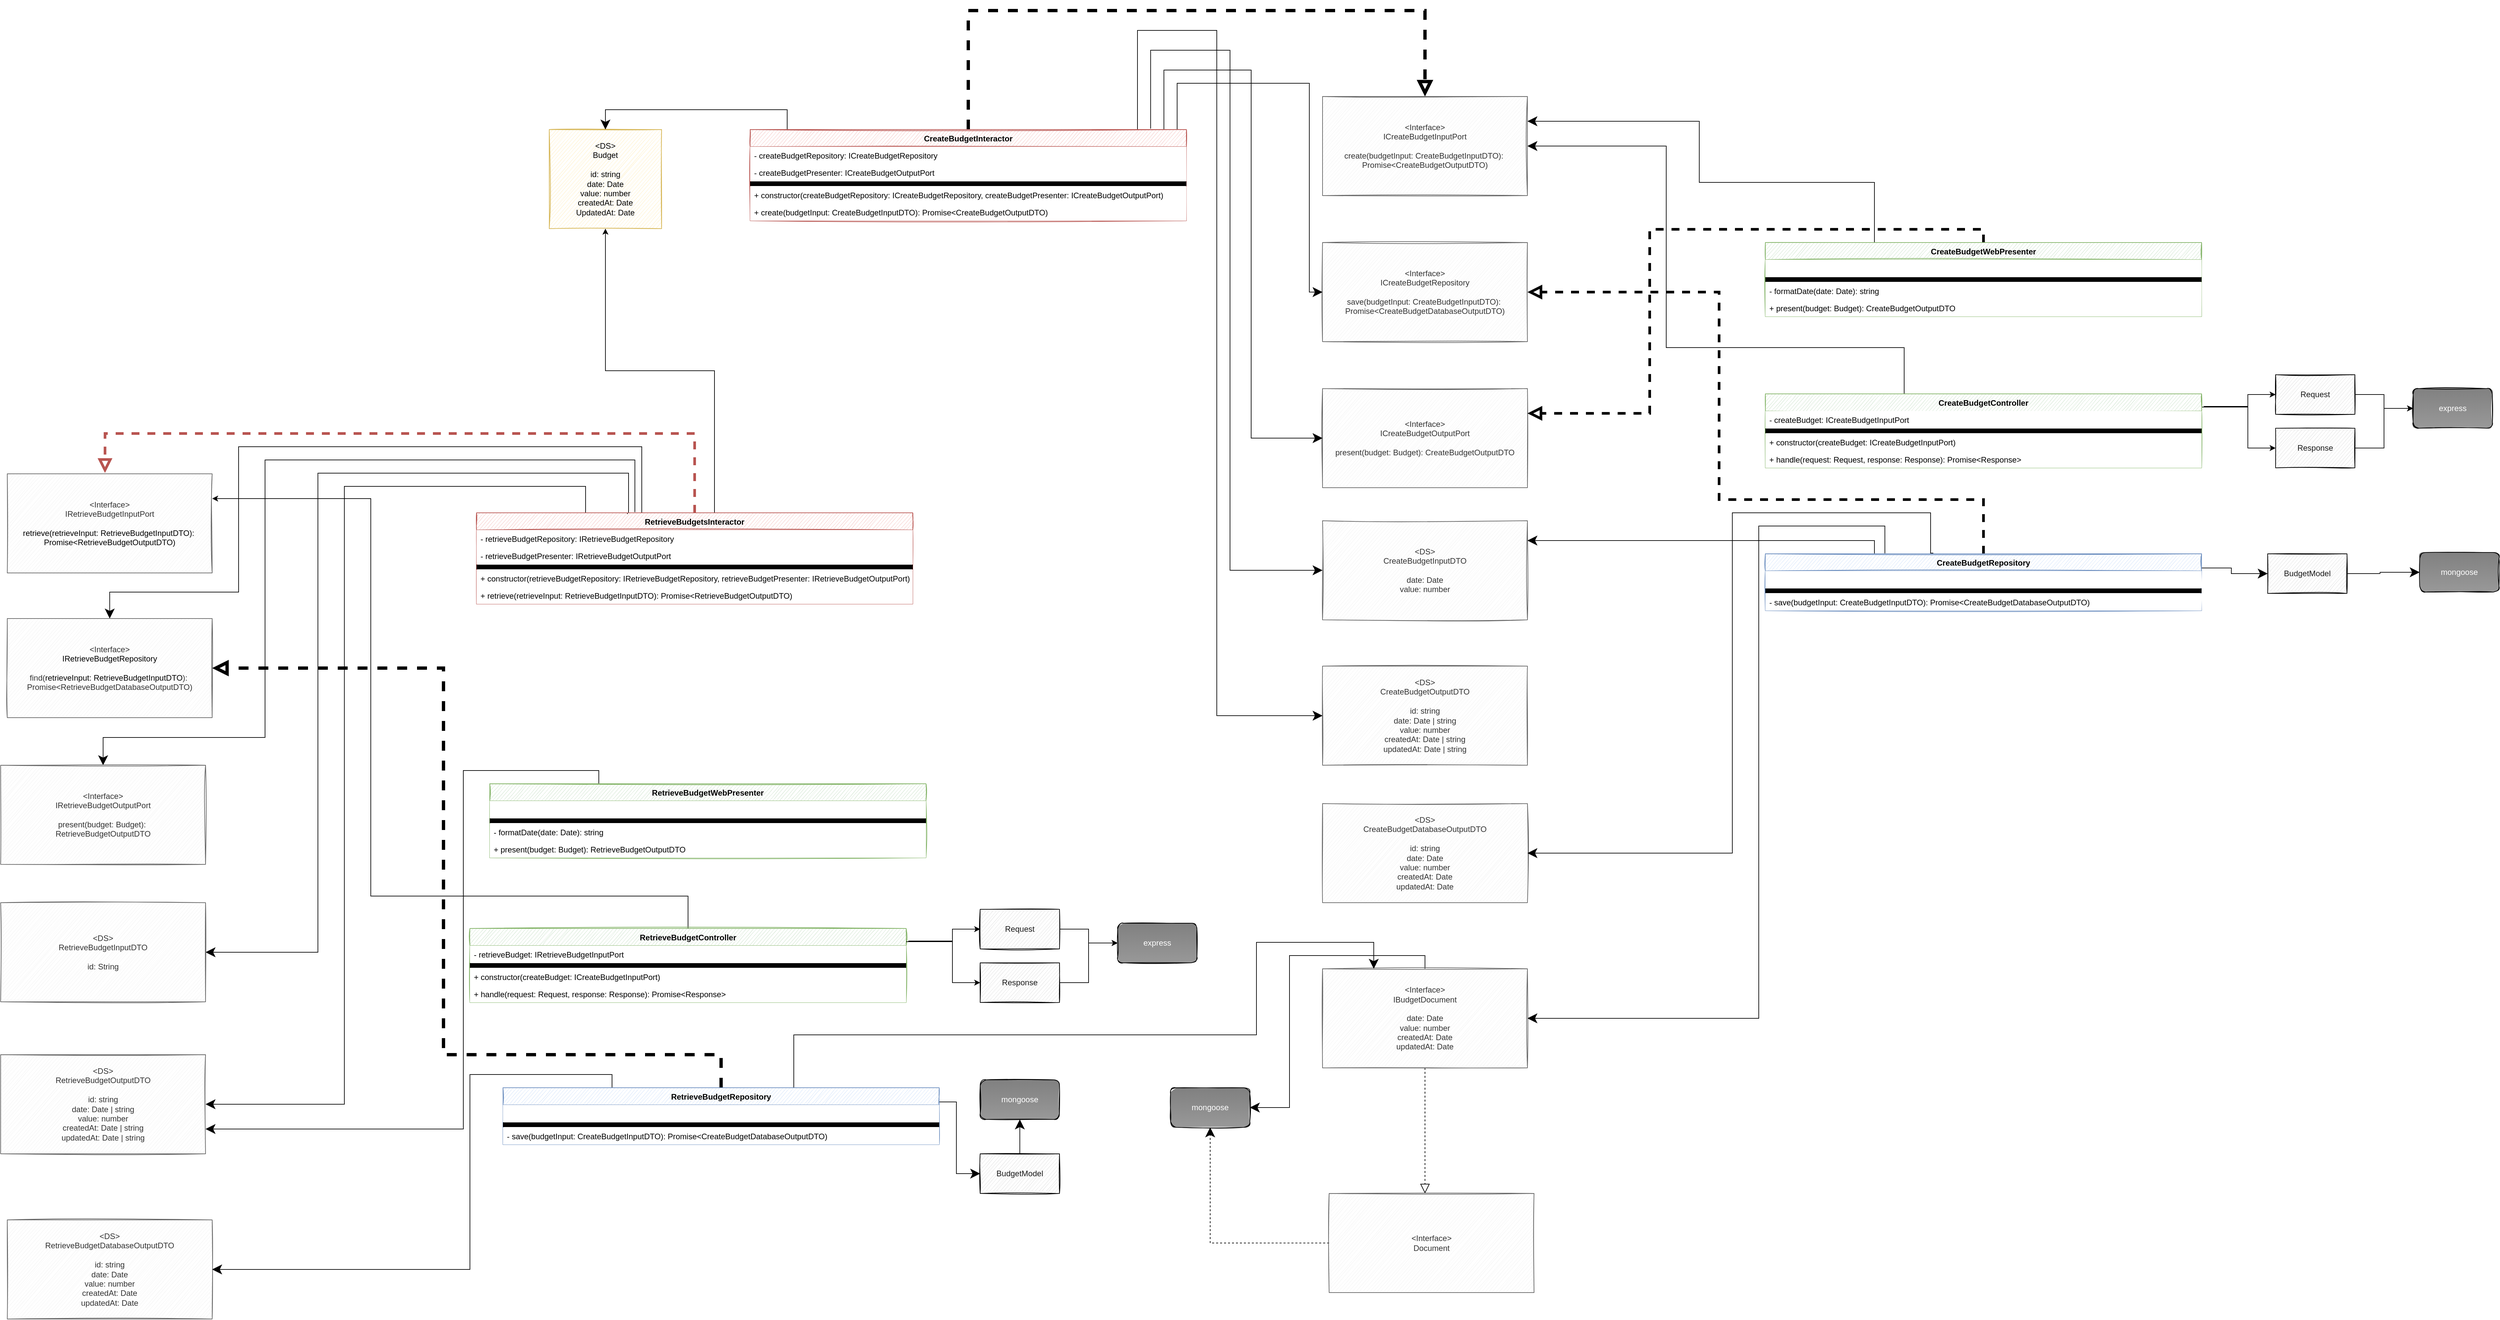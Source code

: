 <mxfile version="13.7.9" type="device"><diagram id="RZ0iWz1Ay4Teo9iGbh_9" name="Página-1"><mxGraphModel dx="1483" dy="-302" grid="1" gridSize="10" guides="1" tooltips="1" connect="1" arrows="1" fold="1" page="1" pageScale="1" pageWidth="827" pageHeight="1169" math="0" shadow="0"><root><mxCell id="0"/><mxCell id="1" parent="0"/><mxCell id="puwvC1wTgh0U-uQitffd-9" value="&amp;lt;DS&amp;gt;&lt;br&gt;Budget&lt;br&gt;&lt;br&gt;id: string&lt;br&gt;date: Date&lt;br&gt;value: number&lt;br&gt;createdAt: Date&lt;br&gt;UpdatedAt: Date" style="rounded=0;whiteSpace=wrap;html=1;fillColor=#fff2cc;strokeColor=#d6b656;shadow=0;sketch=1;" parent="1" vertex="1"><mxGeometry x="1050" y="1460" width="170" height="150" as="geometry"/></mxCell><mxCell id="puwvC1wTgh0U-uQitffd-14" value="&amp;lt;Interface&amp;gt;&lt;br&gt;ICreateBudgetRepository&lt;br&gt;&lt;br&gt;save(budgetInput: CreateBudgetInputDTO):&amp;nbsp;&lt;br&gt;Promise&amp;lt;CreateBudgetDatabaseOutputDTO)" style="rounded=0;whiteSpace=wrap;html=1;fillColor=#f5f5f5;strokeColor=#666666;shadow=0;sketch=1;fontColor=#333333;" parent="1" vertex="1"><mxGeometry x="2220" y="1631" width="310" height="150" as="geometry"/></mxCell><mxCell id="puwvC1wTgh0U-uQitffd-16" value="&amp;lt;Interface&amp;gt;&lt;br&gt;ICreateBudgetInputPort&lt;br&gt;&lt;br&gt;create(budgetInput: CreateBudgetInputDTO):&amp;nbsp;&lt;br&gt;Promise&amp;lt;CreateBudgetOutputDTO)" style="rounded=0;whiteSpace=wrap;html=1;fillColor=#f5f5f5;strokeColor=#666666;shadow=0;sketch=1;fontColor=#333333;" parent="1" vertex="1"><mxGeometry x="2220" y="1410" width="310" height="150" as="geometry"/></mxCell><mxCell id="puwvC1wTgh0U-uQitffd-18" value="&amp;lt;Interface&amp;gt;&lt;br&gt;ICreateBudgetOutputPort&lt;br&gt;&lt;br&gt;present(budget: Budget): CreateBudgetOutputDTO" style="rounded=0;whiteSpace=wrap;html=1;fillColor=#f5f5f5;strokeColor=#666666;shadow=0;sketch=1;fontColor=#333333;" parent="1" vertex="1"><mxGeometry x="2220" y="1852" width="310" height="150" as="geometry"/></mxCell><mxCell id="puwvC1wTgh0U-uQitffd-20" value="&amp;lt;DS&amp;gt;&lt;br&gt;CreateBudgetDatabaseOutputDTO&lt;br&gt;&lt;br&gt;id: string&lt;br&gt;date: Date&lt;br&gt;value: number&lt;br&gt;createdAt: Date&lt;br&gt;updatedAt: Date" style="rounded=0;whiteSpace=wrap;html=1;fillColor=#f5f5f5;strokeColor=#666666;shadow=0;sketch=1;fontColor=#333333;" parent="1" vertex="1"><mxGeometry x="2220" y="2480" width="310" height="150" as="geometry"/></mxCell><mxCell id="puwvC1wTgh0U-uQitffd-23" value="&amp;lt;DS&amp;gt;&lt;br&gt;CreateBudgetInputDTO&lt;br&gt;&lt;br&gt;date: Date&lt;br&gt;value: number" style="rounded=0;whiteSpace=wrap;html=1;fillColor=#f5f5f5;strokeColor=#666666;shadow=0;sketch=1;fontColor=#333333;" parent="1" vertex="1"><mxGeometry x="2220" y="2052" width="310" height="150" as="geometry"/></mxCell><mxCell id="puwvC1wTgh0U-uQitffd-26" value="&amp;lt;DS&amp;gt;&lt;br&gt;CreateBudgetOutputDTO&lt;br&gt;&lt;br&gt;id: string&lt;br&gt;date: Date | string&lt;br&gt;value: number&lt;br&gt;createdAt: Date | string&lt;br&gt;updatedAt: Date | string" style="rounded=0;whiteSpace=wrap;html=1;fillColor=#f5f5f5;strokeColor=#666666;shadow=0;sketch=1;fontColor=#333333;" parent="1" vertex="1"><mxGeometry x="2220" y="2272" width="310" height="150" as="geometry"/></mxCell><mxCell id="puwvC1wTgh0U-uQitffd-149" style="edgeStyle=orthogonalEdgeStyle;rounded=0;sketch=0;orthogonalLoop=1;jettySize=auto;html=1;entryX=0.5;entryY=0;entryDx=0;entryDy=0;endArrow=classic;endFill=1;endSize=12;strokeWidth=1;" parent="1" source="puwvC1wTgh0U-uQitffd-34" target="puwvC1wTgh0U-uQitffd-9" edge="1"><mxGeometry relative="1" as="geometry"><Array as="points"><mxPoint x="1410" y="1430"/><mxPoint x="1135" y="1430"/></Array></mxGeometry></mxCell><mxCell id="puwvC1wTgh0U-uQitffd-153" style="edgeStyle=orthogonalEdgeStyle;rounded=0;sketch=0;orthogonalLoop=1;jettySize=auto;html=1;entryX=0.5;entryY=0;entryDx=0;entryDy=0;endArrow=block;endFill=0;endSize=12;strokeWidth=5;exitX=0.5;exitY=0;exitDx=0;exitDy=0;dashed=1;" parent="1" source="puwvC1wTgh0U-uQitffd-34" target="puwvC1wTgh0U-uQitffd-16" edge="1"><mxGeometry relative="1" as="geometry"><Array as="points"><mxPoint x="1684" y="1280"/><mxPoint x="2375" y="1280"/></Array></mxGeometry></mxCell><mxCell id="puwvC1wTgh0U-uQitffd-154" style="edgeStyle=orthogonalEdgeStyle;rounded=0;sketch=0;orthogonalLoop=1;jettySize=auto;html=1;endArrow=classic;endFill=1;endSize=12;strokeWidth=1;" parent="1" source="puwvC1wTgh0U-uQitffd-34" target="puwvC1wTgh0U-uQitffd-14" edge="1"><mxGeometry relative="1" as="geometry"><Array as="points"><mxPoint x="2000" y="1390"/><mxPoint x="2200" y="1390"/><mxPoint x="2200" y="1706"/></Array></mxGeometry></mxCell><mxCell id="puwvC1wTgh0U-uQitffd-155" style="edgeStyle=orthogonalEdgeStyle;rounded=0;sketch=0;orthogonalLoop=1;jettySize=auto;html=1;exitX=0.95;exitY=0;exitDx=0;exitDy=0;entryX=0;entryY=0.5;entryDx=0;entryDy=0;endArrow=classic;endFill=1;endSize=12;strokeWidth=1;exitPerimeter=0;" parent="1" source="puwvC1wTgh0U-uQitffd-34" target="puwvC1wTgh0U-uQitffd-18" edge="1"><mxGeometry relative="1" as="geometry"><Array as="points"><mxPoint x="1980" y="1370"/><mxPoint x="2112" y="1370"/><mxPoint x="2112" y="1927"/></Array></mxGeometry></mxCell><mxCell id="puwvC1wTgh0U-uQitffd-156" style="edgeStyle=orthogonalEdgeStyle;rounded=0;sketch=0;orthogonalLoop=1;jettySize=auto;html=1;exitX=0.918;exitY=-0.01;exitDx=0;exitDy=0;entryX=0;entryY=0.5;entryDx=0;entryDy=0;endArrow=classic;endFill=1;endSize=12;strokeWidth=1;exitPerimeter=0;" parent="1" source="puwvC1wTgh0U-uQitffd-34" target="puwvC1wTgh0U-uQitffd-23" edge="1"><mxGeometry relative="1" as="geometry"><Array as="points"><mxPoint x="1960" y="1340"/><mxPoint x="2080" y="1340"/><mxPoint x="2080" y="2127"/></Array></mxGeometry></mxCell><mxCell id="puwvC1wTgh0U-uQitffd-157" style="edgeStyle=orthogonalEdgeStyle;rounded=0;sketch=0;orthogonalLoop=1;jettySize=auto;html=1;entryX=0;entryY=0.5;entryDx=0;entryDy=0;endArrow=classic;endFill=1;endSize=12;strokeWidth=1;" parent="1" source="puwvC1wTgh0U-uQitffd-34" target="puwvC1wTgh0U-uQitffd-26" edge="1"><mxGeometry relative="1" as="geometry"><Array as="points"><mxPoint x="1940" y="1310"/><mxPoint x="2060" y="1310"/><mxPoint x="2060" y="2347"/></Array></mxGeometry></mxCell><mxCell id="puwvC1wTgh0U-uQitffd-103" style="edgeStyle=orthogonalEdgeStyle;rounded=0;sketch=0;orthogonalLoop=1;jettySize=auto;html=1;entryX=0;entryY=0.5;entryDx=0;entryDy=0;endArrow=classic;endFill=1;endSize=12;strokeWidth=1;exitX=1;exitY=0.25;exitDx=0;exitDy=0;" parent="1" source="puwvC1wTgh0U-uQitffd-83" target="puwvC1wTgh0U-uQitffd-102" edge="1"><mxGeometry relative="1" as="geometry"/></mxCell><mxCell id="puwvC1wTgh0U-uQitffd-95" style="edgeStyle=orthogonalEdgeStyle;rounded=0;sketch=0;orthogonalLoop=1;jettySize=auto;html=1;endArrow=block;endFill=0;endSize=12;strokeWidth=1;dashed=1;exitX=0.5;exitY=1;exitDx=0;exitDy=0;" parent="1" source="puwvC1wTgh0U-uQitffd-92" target="puwvC1wTgh0U-uQitffd-94" edge="1"><mxGeometry relative="1" as="geometry"><mxPoint x="2620" y="3145" as="sourcePoint"/><Array as="points"><mxPoint x="2375" y="3030"/><mxPoint x="2375" y="3030"/></Array></mxGeometry></mxCell><mxCell id="puwvC1wTgh0U-uQitffd-98" style="edgeStyle=orthogonalEdgeStyle;rounded=0;sketch=0;orthogonalLoop=1;jettySize=auto;html=1;entryX=1;entryY=0.5;entryDx=0;entryDy=0;endArrow=classic;endFill=1;endSize=12;strokeWidth=1;exitX=0.5;exitY=0;exitDx=0;exitDy=0;" parent="1" source="puwvC1wTgh0U-uQitffd-92" target="puwvC1wTgh0U-uQitffd-96" edge="1"><mxGeometry relative="1" as="geometry"/></mxCell><mxCell id="puwvC1wTgh0U-uQitffd-161" style="edgeStyle=orthogonalEdgeStyle;rounded=0;sketch=0;orthogonalLoop=1;jettySize=auto;html=1;entryX=1;entryY=0.25;entryDx=0;entryDy=0;dashed=1;endArrow=block;endFill=0;endSize=12;strokeWidth=4;exitX=0.5;exitY=0;exitDx=0;exitDy=0;" parent="1" source="puwvC1wTgh0U-uQitffd-58" target="puwvC1wTgh0U-uQitffd-18" edge="1"><mxGeometry relative="1" as="geometry"/></mxCell><mxCell id="puwvC1wTgh0U-uQitffd-162" style="edgeStyle=orthogonalEdgeStyle;rounded=0;sketch=0;orthogonalLoop=1;jettySize=auto;html=1;exitX=0.25;exitY=0;exitDx=0;exitDy=0;entryX=1;entryY=0.25;entryDx=0;entryDy=0;endArrow=classic;endFill=1;endSize=12;strokeWidth=1;" parent="1" source="puwvC1wTgh0U-uQitffd-58" target="puwvC1wTgh0U-uQitffd-16" edge="1"><mxGeometry relative="1" as="geometry"><Array as="points"><mxPoint x="3055" y="1540"/><mxPoint x="2790" y="1540"/><mxPoint x="2790" y="1448"/></Array></mxGeometry></mxCell><mxCell id="puwvC1wTgh0U-uQitffd-164" style="edgeStyle=orthogonalEdgeStyle;rounded=0;sketch=0;orthogonalLoop=1;jettySize=auto;html=1;entryX=1;entryY=0.5;entryDx=0;entryDy=0;endArrow=classic;endFill=1;endSize=12;strokeWidth=1;exitX=0.32;exitY=0;exitDx=0;exitDy=0;exitPerimeter=0;" parent="1" source="puwvC1wTgh0U-uQitffd-71" target="puwvC1wTgh0U-uQitffd-16" edge="1"><mxGeometry relative="1" as="geometry"><Array as="points"><mxPoint x="3100" y="1790"/><mxPoint x="2740" y="1790"/><mxPoint x="2740" y="1485"/></Array></mxGeometry></mxCell><mxCell id="xEhegEtATCyxrgeg_A7u-22" style="edgeStyle=orthogonalEdgeStyle;rounded=0;orthogonalLoop=1;jettySize=auto;html=1;entryX=1;entryY=0.25;entryDx=0;entryDy=0;exitX=0.5;exitY=0;exitDx=0;exitDy=0;" edge="1" parent="1" source="xEhegEtATCyxrgeg_A7u-12" target="puwvC1wTgh0U-uQitffd-119"><mxGeometry relative="1" as="geometry"><Array as="points"><mxPoint x="1260" y="2620"/><mxPoint x="780" y="2620"/><mxPoint x="780" y="2018"/></Array></mxGeometry></mxCell><mxCell id="xEhegEtATCyxrgeg_A7u-12" value="RetrieveBudgetController" style="swimlane;fontStyle=1;align=center;verticalAlign=top;childLayout=stackLayout;horizontal=1;startSize=26;horizontalStack=0;resizeParent=1;resizeParentMax=0;resizeLast=0;collapsible=1;marginBottom=0;rounded=0;fillColor=#d5e8d4;strokeColor=#82b366;sketch=1;" vertex="1" parent="1"><mxGeometry x="930" y="2669" width="660" height="112" as="geometry"><mxRectangle x="40" y="1080" width="80" height="26" as="alternateBounds"/></mxGeometry></mxCell><mxCell id="xEhegEtATCyxrgeg_A7u-13" value="- retrieveBudget: IRetrieveBudgetInputPort" style="text;align=left;verticalAlign=top;spacingLeft=4;spacingRight=4;overflow=hidden;rotatable=0;points=[[0,0.5],[1,0.5]];portConstraint=eastwest;fillColor=#ffffff;fontStyle=0" vertex="1" parent="xEhegEtATCyxrgeg_A7u-12"><mxGeometry y="26" width="660" height="26" as="geometry"/></mxCell><mxCell id="xEhegEtATCyxrgeg_A7u-14" value="" style="line;strokeWidth=7;align=left;verticalAlign=middle;spacingTop=-1;spacingLeft=3;spacingRight=3;rotatable=0;labelPosition=right;points=[];portConstraint=eastwest;fillColor=none;" vertex="1" parent="xEhegEtATCyxrgeg_A7u-12"><mxGeometry y="52" width="660" height="8" as="geometry"/></mxCell><mxCell id="xEhegEtATCyxrgeg_A7u-15" value="+ constructor(createBudget: ICreateBudgetInputPort)" style="text;align=left;verticalAlign=top;spacingLeft=4;spacingRight=4;overflow=hidden;rotatable=0;points=[[0,0.5],[1,0.5]];portConstraint=eastwest;fontStyle=0;fillColor=#ffffff;" vertex="1" parent="xEhegEtATCyxrgeg_A7u-12"><mxGeometry y="60" width="660" height="26" as="geometry"/></mxCell><mxCell id="xEhegEtATCyxrgeg_A7u-16" value="+ handle(request: Request, response: Response): Promise&lt;Response&gt;" style="text;align=left;verticalAlign=top;spacingLeft=4;spacingRight=4;overflow=hidden;rotatable=0;points=[[0,0.5],[1,0.5]];portConstraint=eastwest;fontStyle=0;fillColor=#ffffff;" vertex="1" parent="xEhegEtATCyxrgeg_A7u-12"><mxGeometry y="86" width="660" height="26" as="geometry"/></mxCell><mxCell id="puwvC1wTgh0U-uQitffd-92" value="&amp;lt;Interface&amp;gt;&lt;br&gt;IBudgetDocument&lt;br&gt;&lt;br&gt;date: Date&lt;br&gt;value: number&lt;br&gt;createdAt: Date&lt;br&gt;updatedAt: Date" style="rounded=0;whiteSpace=wrap;html=1;fillColor=#f5f5f5;strokeColor=#666666;shadow=0;sketch=1;fontColor=#333333;" parent="1" vertex="1"><mxGeometry x="2220" y="2730" width="310" height="150" as="geometry"/></mxCell><mxCell id="puwvC1wTgh0U-uQitffd-97" style="edgeStyle=orthogonalEdgeStyle;rounded=0;sketch=0;orthogonalLoop=1;jettySize=auto;html=1;dashed=1;endArrow=classic;endFill=1;endSize=12;strokeWidth=1;" parent="1" source="puwvC1wTgh0U-uQitffd-94" target="puwvC1wTgh0U-uQitffd-96" edge="1"><mxGeometry relative="1" as="geometry"/></mxCell><mxCell id="puwvC1wTgh0U-uQitffd-94" value="&amp;lt;Interface&amp;gt;&lt;br&gt;Document" style="rounded=0;whiteSpace=wrap;html=1;fillColor=#f5f5f5;strokeColor=#666666;shadow=0;sketch=1;fontColor=#333333;" parent="1" vertex="1"><mxGeometry x="2230" y="3070" width="310" height="150" as="geometry"/></mxCell><mxCell id="puwvC1wTgh0U-uQitffd-96" value="&lt;font color=&quot;#ffffff&quot;&gt;mongoose&lt;/font&gt;" style="rounded=1;whiteSpace=wrap;html=1;shadow=0;sketch=1;fillColor=#808080;gradientColor=#999999;" parent="1" vertex="1"><mxGeometry x="1990" y="2910" width="120" height="60" as="geometry"/></mxCell><mxCell id="puwvC1wTgh0U-uQitffd-101" value="&lt;font color=&quot;#ffffff&quot;&gt;mongoose&lt;/font&gt;" style="rounded=1;whiteSpace=wrap;html=1;shadow=0;sketch=1;fillColor=#808080;gradientColor=#999999;" parent="1" vertex="1"><mxGeometry x="3880" y="2100" width="120" height="60" as="geometry"/></mxCell><mxCell id="puwvC1wTgh0U-uQitffd-104" style="edgeStyle=orthogonalEdgeStyle;rounded=0;sketch=0;orthogonalLoop=1;jettySize=auto;html=1;endArrow=classic;endFill=1;endSize=12;strokeWidth=1;" parent="1" source="puwvC1wTgh0U-uQitffd-102" target="puwvC1wTgh0U-uQitffd-101" edge="1"><mxGeometry relative="1" as="geometry"/></mxCell><mxCell id="puwvC1wTgh0U-uQitffd-102" value="&lt;font color=&quot;#1a1a1a&quot;&gt;BudgetModel&lt;/font&gt;" style="rounded=0;whiteSpace=wrap;html=1;shadow=0;sketch=1;fillColor=#E6E6E6;" parent="1" vertex="1"><mxGeometry x="3650" y="2102" width="120" height="60" as="geometry"/></mxCell><mxCell id="puwvC1wTgh0U-uQitffd-123" style="edgeStyle=orthogonalEdgeStyle;rounded=0;sketch=0;orthogonalLoop=1;jettySize=auto;html=1;entryX=0.477;entryY=-0.008;entryDx=0;entryDy=0;entryPerimeter=0;endArrow=block;endFill=0;endSize=12;strokeWidth=4;exitX=0.5;exitY=0;exitDx=0;exitDy=0;gradientColor=#ea6b66;fillColor=#f8cecc;strokeColor=#b85450;dashed=1;" parent="1" source="puwvC1wTgh0U-uQitffd-106" target="puwvC1wTgh0U-uQitffd-119" edge="1"><mxGeometry relative="1" as="geometry"><Array as="points"><mxPoint x="1270" y="1920"/><mxPoint x="378" y="1920"/></Array></mxGeometry></mxCell><mxCell id="puwvC1wTgh0U-uQitffd-124" style="edgeStyle=orthogonalEdgeStyle;rounded=0;sketch=0;orthogonalLoop=1;jettySize=auto;html=1;endArrow=classic;endFill=1;endSize=12;strokeWidth=1;" parent="1" source="puwvC1wTgh0U-uQitffd-106" target="puwvC1wTgh0U-uQitffd-118" edge="1"><mxGeometry relative="1" as="geometry"><Array as="points"><mxPoint x="1190" y="1940"/><mxPoint x="580" y="1940"/><mxPoint x="580" y="2160"/><mxPoint x="385" y="2160"/></Array></mxGeometry></mxCell><mxCell id="puwvC1wTgh0U-uQitffd-125" style="edgeStyle=orthogonalEdgeStyle;rounded=0;sketch=0;orthogonalLoop=1;jettySize=auto;html=1;exitX=0.363;exitY=-0.007;exitDx=0;exitDy=0;endArrow=classic;endFill=1;endSize=12;strokeWidth=1;exitPerimeter=0;" parent="1" source="puwvC1wTgh0U-uQitffd-106" target="puwvC1wTgh0U-uQitffd-120" edge="1"><mxGeometry relative="1" as="geometry"><Array as="points"><mxPoint x="1180" y="1960"/><mxPoint x="620" y="1960"/><mxPoint x="620" y="2380"/><mxPoint x="375" y="2380"/></Array></mxGeometry></mxCell><mxCell id="puwvC1wTgh0U-uQitffd-128" style="edgeStyle=orthogonalEdgeStyle;rounded=0;sketch=0;orthogonalLoop=1;jettySize=auto;html=1;exitX=0.346;exitY=0.014;exitDx=0;exitDy=0;entryX=1;entryY=0.5;entryDx=0;entryDy=0;endArrow=classic;endFill=1;endSize=12;strokeWidth=1;exitPerimeter=0;" parent="1" source="puwvC1wTgh0U-uQitffd-106" target="puwvC1wTgh0U-uQitffd-122" edge="1"><mxGeometry relative="1" as="geometry"><Array as="points"><mxPoint x="1168" y="2040"/><mxPoint x="1170" y="2040"/><mxPoint x="1170" y="1980"/><mxPoint x="700" y="1980"/><mxPoint x="700" y="2705"/></Array></mxGeometry></mxCell><mxCell id="puwvC1wTgh0U-uQitffd-129" style="edgeStyle=orthogonalEdgeStyle;rounded=0;sketch=0;orthogonalLoop=1;jettySize=auto;html=1;exitX=0.25;exitY=0;exitDx=0;exitDy=0;entryX=1;entryY=0.5;entryDx=0;entryDy=0;endArrow=classic;endFill=1;endSize=12;strokeWidth=1;" parent="1" source="puwvC1wTgh0U-uQitffd-106" target="puwvC1wTgh0U-uQitffd-121" edge="1"><mxGeometry relative="1" as="geometry"><Array as="points"><mxPoint x="1105" y="2000"/><mxPoint x="740" y="2000"/><mxPoint x="740" y="2935"/></Array></mxGeometry></mxCell><mxCell id="puwvC1wTgh0U-uQitffd-183" style="edgeStyle=orthogonalEdgeStyle;rounded=0;sketch=0;orthogonalLoop=1;jettySize=auto;html=1;entryX=1;entryY=0.75;entryDx=0;entryDy=0;endArrow=classic;endFill=1;endSize=12;strokeWidth=1;exitX=0.25;exitY=0;exitDx=0;exitDy=0;" parent="1" source="puwvC1wTgh0U-uQitffd-178" target="puwvC1wTgh0U-uQitffd-121" edge="1"><mxGeometry relative="1" as="geometry"><Array as="points"><mxPoint x="1125" y="2430"/><mxPoint x="920" y="2430"/><mxPoint x="920" y="2972"/></Array></mxGeometry></mxCell><mxCell id="puwvC1wTgh0U-uQitffd-117" value="&amp;lt;DS&amp;gt;&lt;br&gt;RetrieveBudgetDatabaseOutputDTO&lt;br&gt;&lt;br&gt;id: string&lt;br&gt;date: Date&lt;br&gt;value: number&lt;br&gt;createdAt: Date&lt;br&gt;updatedAt: Date" style="rounded=0;whiteSpace=wrap;html=1;fillColor=#f5f5f5;strokeColor=#666666;shadow=0;sketch=1;fontColor=#333333;" parent="1" vertex="1"><mxGeometry x="230" y="3110" width="310" height="150" as="geometry"/></mxCell><mxCell id="puwvC1wTgh0U-uQitffd-118" value="&amp;lt;Interface&amp;gt;&lt;br&gt;&lt;span style=&quot;color: rgb(0 , 0 , 0) ; text-align: left&quot;&gt;IRetrieveBudgetRepository&lt;/span&gt;&lt;br&gt;&lt;br&gt;find(&lt;span style=&quot;color: rgb(0 , 0 , 0) ; text-align: left&quot;&gt;retrieveInput: RetrieveBudgetInputDTO&lt;/span&gt;):&amp;nbsp;&lt;br&gt;Promise&amp;lt;RetrieveBudgetDatabaseOutputDTO)" style="rounded=0;whiteSpace=wrap;html=1;fillColor=#f5f5f5;strokeColor=#666666;shadow=0;sketch=1;fontColor=#333333;" parent="1" vertex="1"><mxGeometry x="230" y="2200" width="310" height="150" as="geometry"/></mxCell><mxCell id="puwvC1wTgh0U-uQitffd-119" value="&amp;lt;Interface&amp;gt;&lt;br&gt;IRetrieveBudgetInputPort&lt;br&gt;&lt;br&gt;&lt;span style=&quot;color: rgb(0 , 0 , 0) ; text-align: left&quot;&gt;retrieve(retrieveInput: RetrieveBudgetInputDTO):&amp;nbsp;&lt;br&gt;Promise&amp;lt;RetrieveBudgetOutputDTO)&lt;/span&gt;" style="rounded=0;whiteSpace=wrap;html=1;fillColor=#f5f5f5;strokeColor=#666666;shadow=0;sketch=1;fontColor=#333333;" parent="1" vertex="1"><mxGeometry x="230" y="1981" width="310" height="150" as="geometry"/></mxCell><mxCell id="puwvC1wTgh0U-uQitffd-120" value="&amp;lt;Interface&amp;gt;&lt;br&gt;IRetrieveBudgetOutputPort&lt;br&gt;&lt;br&gt;present(budget: Budget):&amp;nbsp;&lt;br&gt;RetrieveBudgetOutputDTO" style="rounded=0;whiteSpace=wrap;html=1;fillColor=#f5f5f5;strokeColor=#666666;shadow=0;sketch=1;fontColor=#333333;" parent="1" vertex="1"><mxGeometry x="220" y="2422" width="310" height="150" as="geometry"/></mxCell><mxCell id="puwvC1wTgh0U-uQitffd-121" value="&amp;lt;DS&amp;gt;&lt;br&gt;RetrieveBudgetOutputDTO&lt;br&gt;&lt;br&gt;id: string&lt;br&gt;date: Date | string&lt;br&gt;value: number&lt;br&gt;createdAt: Date | string&lt;br&gt;updatedAt: Date | string" style="rounded=0;whiteSpace=wrap;html=1;fillColor=#f5f5f5;strokeColor=#666666;shadow=0;sketch=1;fontColor=#333333;" parent="1" vertex="1"><mxGeometry x="220" y="2860" width="310" height="150" as="geometry"/></mxCell><mxCell id="puwvC1wTgh0U-uQitffd-122" value="&amp;lt;DS&amp;gt;&lt;br&gt;RetrieveBudgetInputDTO&lt;br&gt;&lt;br&gt;id: String" style="rounded=0;whiteSpace=wrap;html=1;fillColor=#f5f5f5;strokeColor=#666666;shadow=0;sketch=1;fontColor=#333333;" parent="1" vertex="1"><mxGeometry x="220" y="2630" width="310" height="150" as="geometry"/></mxCell><mxCell id="puwvC1wTgh0U-uQitffd-167" style="edgeStyle=orthogonalEdgeStyle;rounded=0;sketch=0;orthogonalLoop=1;jettySize=auto;html=1;exitX=0.25;exitY=0;exitDx=0;exitDy=0;endArrow=classic;endFill=1;endSize=12;strokeWidth=1;" parent="1" source="puwvC1wTgh0U-uQitffd-83" edge="1"><mxGeometry relative="1" as="geometry"><mxPoint x="2530" y="2082" as="targetPoint"/><Array as="points"><mxPoint x="3055" y="2082"/><mxPoint x="2530" y="2082"/></Array></mxGeometry></mxCell><mxCell id="puwvC1wTgh0U-uQitffd-168" style="edgeStyle=orthogonalEdgeStyle;rounded=0;sketch=0;orthogonalLoop=1;jettySize=auto;html=1;entryX=1;entryY=0.5;entryDx=0;entryDy=0;endArrow=classic;endFill=1;endSize=12;strokeWidth=1;exitX=0.385;exitY=-0.011;exitDx=0;exitDy=0;exitPerimeter=0;" parent="1" source="puwvC1wTgh0U-uQitffd-83" target="puwvC1wTgh0U-uQitffd-20" edge="1"><mxGeometry relative="1" as="geometry"><Array as="points"><mxPoint x="3140" y="2101"/><mxPoint x="3140" y="2040"/><mxPoint x="2840" y="2040"/><mxPoint x="2840" y="2555"/></Array></mxGeometry></mxCell><mxCell id="puwvC1wTgh0U-uQitffd-170" style="edgeStyle=orthogonalEdgeStyle;rounded=0;sketch=0;orthogonalLoop=1;jettySize=auto;html=1;exitX=0.274;exitY=-0.007;exitDx=0;exitDy=0;entryX=1;entryY=0.5;entryDx=0;entryDy=0;endArrow=classic;endFill=1;endSize=12;strokeWidth=1;exitPerimeter=0;" parent="1" source="puwvC1wTgh0U-uQitffd-83" target="puwvC1wTgh0U-uQitffd-92" edge="1"><mxGeometry relative="1" as="geometry"><Array as="points"><mxPoint x="3071" y="2060"/><mxPoint x="2880" y="2060"/><mxPoint x="2880" y="2805"/></Array></mxGeometry></mxCell><mxCell id="puwvC1wTgh0U-uQitffd-171" style="edgeStyle=orthogonalEdgeStyle;rounded=0;sketch=0;orthogonalLoop=1;jettySize=auto;html=1;entryX=1;entryY=0.5;entryDx=0;entryDy=0;endArrow=block;endFill=0;endSize=12;strokeWidth=4;dashed=1;exitX=0.5;exitY=0;exitDx=0;exitDy=0;" parent="1" source="puwvC1wTgh0U-uQitffd-83" target="puwvC1wTgh0U-uQitffd-14" edge="1"><mxGeometry relative="1" as="geometry"><Array as="points"><mxPoint x="3220" y="2020"/><mxPoint x="2820" y="2020"/><mxPoint x="2820" y="1706"/></Array></mxGeometry></mxCell><mxCell id="puwvC1wTgh0U-uQitffd-191" style="edgeStyle=orthogonalEdgeStyle;rounded=0;sketch=0;orthogonalLoop=1;jettySize=auto;html=1;entryX=0;entryY=0.5;entryDx=0;entryDy=0;endArrow=classic;endFill=1;endSize=12;strokeWidth=1;exitX=1;exitY=0.25;exitDx=0;exitDy=0;" parent="1" source="puwvC1wTgh0U-uQitffd-195" target="puwvC1wTgh0U-uQitffd-194" edge="1"><mxGeometry relative="1" as="geometry"/></mxCell><mxCell id="puwvC1wTgh0U-uQitffd-192" value="&lt;font color=&quot;#ffffff&quot;&gt;mongoose&lt;/font&gt;" style="rounded=1;whiteSpace=wrap;html=1;shadow=0;sketch=1;fillColor=#808080;gradientColor=#999999;" parent="1" vertex="1"><mxGeometry x="1702" y="2898" width="120" height="60" as="geometry"/></mxCell><mxCell id="puwvC1wTgh0U-uQitffd-193" style="edgeStyle=orthogonalEdgeStyle;rounded=0;sketch=0;orthogonalLoop=1;jettySize=auto;html=1;endArrow=classic;endFill=1;endSize=12;strokeWidth=1;" parent="1" source="puwvC1wTgh0U-uQitffd-194" target="puwvC1wTgh0U-uQitffd-192" edge="1"><mxGeometry relative="1" as="geometry"/></mxCell><mxCell id="puwvC1wTgh0U-uQitffd-194" value="&lt;font color=&quot;#1a1a1a&quot;&gt;BudgetModel&lt;/font&gt;" style="rounded=0;whiteSpace=wrap;html=1;shadow=0;sketch=1;fillColor=#E6E6E6;" parent="1" vertex="1"><mxGeometry x="1702" y="3010" width="120" height="60" as="geometry"/></mxCell><mxCell id="puwvC1wTgh0U-uQitffd-199" style="edgeStyle=orthogonalEdgeStyle;rounded=0;sketch=0;orthogonalLoop=1;jettySize=auto;html=1;entryX=1;entryY=0.5;entryDx=0;entryDy=0;endArrow=block;endFill=0;endSize=12;strokeWidth=5;dashed=1;exitX=0.5;exitY=0;exitDx=0;exitDy=0;" parent="1" source="puwvC1wTgh0U-uQitffd-195" target="puwvC1wTgh0U-uQitffd-118" edge="1"><mxGeometry relative="1" as="geometry"><Array as="points"><mxPoint x="1310" y="2860"/><mxPoint x="890" y="2860"/><mxPoint x="890" y="2275"/></Array></mxGeometry></mxCell><mxCell id="puwvC1wTgh0U-uQitffd-200" style="edgeStyle=orthogonalEdgeStyle;rounded=0;sketch=0;orthogonalLoop=1;jettySize=auto;html=1;exitX=0.25;exitY=0;exitDx=0;exitDy=0;entryX=1;entryY=0.5;entryDx=0;entryDy=0;endArrow=classic;endFill=1;endSize=12;strokeWidth=1;" parent="1" source="puwvC1wTgh0U-uQitffd-195" target="puwvC1wTgh0U-uQitffd-117" edge="1"><mxGeometry relative="1" as="geometry"><Array as="points"><mxPoint x="1145" y="2890"/><mxPoint x="930" y="2890"/><mxPoint x="930" y="3185"/></Array></mxGeometry></mxCell><mxCell id="puwvC1wTgh0U-uQitffd-207" style="edgeStyle=orthogonalEdgeStyle;rounded=0;sketch=0;orthogonalLoop=1;jettySize=auto;html=1;entryX=0.25;entryY=0;entryDx=0;entryDy=0;endArrow=classic;endFill=1;endSize=12;strokeWidth=1;" parent="1" source="puwvC1wTgh0U-uQitffd-195" target="puwvC1wTgh0U-uQitffd-92" edge="1"><mxGeometry relative="1" as="geometry"><Array as="points"><mxPoint x="1420" y="2830"/><mxPoint x="2120" y="2830"/><mxPoint x="2120" y="2690"/><mxPoint x="2298" y="2690"/></Array></mxGeometry></mxCell><mxCell id="puwvC1wTgh0U-uQitffd-34" value="CreateBudgetInteractor" style="swimlane;fontStyle=1;align=center;verticalAlign=top;childLayout=stackLayout;horizontal=1;startSize=26;horizontalStack=0;resizeParent=1;resizeParentMax=0;resizeLast=0;collapsible=1;marginBottom=0;rounded=0;fillColor=#f8cecc;strokeColor=#b85450;sketch=1;" parent="1" vertex="1"><mxGeometry x="1354" y="1460" width="660" height="138" as="geometry"><mxRectangle x="40" y="1080" width="80" height="26" as="alternateBounds"/></mxGeometry></mxCell><mxCell id="puwvC1wTgh0U-uQitffd-35" value="- createBudgetRepository: ICreateBudgetRepository&#10;" style="text;align=left;verticalAlign=top;spacingLeft=4;spacingRight=4;overflow=hidden;rotatable=0;points=[[0,0.5],[1,0.5]];portConstraint=eastwest;fillColor=#ffffff;fontStyle=0" parent="puwvC1wTgh0U-uQitffd-34" vertex="1"><mxGeometry y="26" width="660" height="26" as="geometry"/></mxCell><mxCell id="puwvC1wTgh0U-uQitffd-36" value="- createBudgetPresenter: ICreateBudgetOutputPort" style="text;align=left;verticalAlign=top;spacingLeft=4;spacingRight=4;overflow=hidden;rotatable=0;points=[[0,0.5],[1,0.5]];portConstraint=eastwest;fillColor=#ffffff;fontStyle=0" parent="puwvC1wTgh0U-uQitffd-34" vertex="1"><mxGeometry y="52" width="660" height="26" as="geometry"/></mxCell><mxCell id="puwvC1wTgh0U-uQitffd-37" value="" style="line;strokeWidth=7;align=left;verticalAlign=middle;spacingTop=-1;spacingLeft=3;spacingRight=3;rotatable=0;labelPosition=right;points=[];portConstraint=eastwest;fillColor=none;" parent="puwvC1wTgh0U-uQitffd-34" vertex="1"><mxGeometry y="78" width="660" height="8" as="geometry"/></mxCell><mxCell id="puwvC1wTgh0U-uQitffd-38" value="+ constructor(createBudgetRepository: ICreateBudgetRepository, createBudgetPresenter: ICreateBudgetOutputPort)" style="text;align=left;verticalAlign=top;spacingLeft=4;spacingRight=4;overflow=hidden;rotatable=0;points=[[0,0.5],[1,0.5]];portConstraint=eastwest;fontStyle=0;fillColor=#ffffff;" parent="puwvC1wTgh0U-uQitffd-34" vertex="1"><mxGeometry y="86" width="660" height="26" as="geometry"/></mxCell><mxCell id="puwvC1wTgh0U-uQitffd-39" value="+ create(budgetInput: CreateBudgetInputDTO): Promise&lt;CreateBudgetOutputDTO)" style="text;align=left;verticalAlign=top;spacingLeft=4;spacingRight=4;overflow=hidden;rotatable=0;points=[[0,0.5],[1,0.5]];portConstraint=eastwest;fontStyle=0;fillColor=#ffffff;" parent="puwvC1wTgh0U-uQitffd-34" vertex="1"><mxGeometry y="112" width="660" height="26" as="geometry"/></mxCell><mxCell id="puwvC1wTgh0U-uQitffd-58" value="CreateBudgetWebPresenter" style="swimlane;fontStyle=1;align=center;verticalAlign=top;childLayout=stackLayout;horizontal=1;startSize=26;horizontalStack=0;resizeParent=1;resizeParentMax=0;resizeLast=0;collapsible=1;marginBottom=0;rounded=0;fillColor=#d5e8d4;strokeColor=#82b366;sketch=1;" parent="1" vertex="1"><mxGeometry x="2890" y="1631" width="660" height="112" as="geometry"><mxRectangle x="40" y="1080" width="80" height="26" as="alternateBounds"/></mxGeometry></mxCell><mxCell id="puwvC1wTgh0U-uQitffd-59" value="" style="text;align=left;verticalAlign=top;spacingLeft=4;spacingRight=4;overflow=hidden;rotatable=0;points=[[0,0.5],[1,0.5]];portConstraint=eastwest;fillColor=#ffffff;fontStyle=0" parent="puwvC1wTgh0U-uQitffd-58" vertex="1"><mxGeometry y="26" width="660" height="26" as="geometry"/></mxCell><mxCell id="puwvC1wTgh0U-uQitffd-60" value="" style="line;strokeWidth=7;align=left;verticalAlign=middle;spacingTop=-1;spacingLeft=3;spacingRight=3;rotatable=0;labelPosition=right;points=[];portConstraint=eastwest;fillColor=none;" parent="puwvC1wTgh0U-uQitffd-58" vertex="1"><mxGeometry y="52" width="660" height="8" as="geometry"/></mxCell><mxCell id="puwvC1wTgh0U-uQitffd-62" value="- formatDate(date: Date): string" style="text;align=left;verticalAlign=top;spacingLeft=4;spacingRight=4;overflow=hidden;rotatable=0;points=[[0,0.5],[1,0.5]];portConstraint=eastwest;fontStyle=0;fillColor=#ffffff;" parent="puwvC1wTgh0U-uQitffd-58" vertex="1"><mxGeometry y="60" width="660" height="26" as="geometry"/></mxCell><mxCell id="puwvC1wTgh0U-uQitffd-61" value="+ present(budget: Budget): CreateBudgetOutputDTO" style="text;align=left;verticalAlign=top;spacingLeft=4;spacingRight=4;overflow=hidden;rotatable=0;points=[[0,0.5],[1,0.5]];portConstraint=eastwest;fontStyle=0;fillColor=#ffffff;" parent="puwvC1wTgh0U-uQitffd-58" vertex="1"><mxGeometry y="86" width="660" height="26" as="geometry"/></mxCell><mxCell id="xEhegEtATCyxrgeg_A7u-6" style="edgeStyle=orthogonalEdgeStyle;rounded=0;orthogonalLoop=1;jettySize=auto;html=1;exitX=1.005;exitY=0.17;exitDx=0;exitDy=0;exitPerimeter=0;" edge="1" parent="1" source="puwvC1wTgh0U-uQitffd-71" target="xEhegEtATCyxrgeg_A7u-4"><mxGeometry relative="1" as="geometry"><Array as="points"><mxPoint x="3620" y="1879"/><mxPoint x="3620" y="1861"/></Array></mxGeometry></mxCell><mxCell id="xEhegEtATCyxrgeg_A7u-7" style="edgeStyle=orthogonalEdgeStyle;rounded=0;orthogonalLoop=1;jettySize=auto;html=1;" edge="1" parent="1" target="xEhegEtATCyxrgeg_A7u-5"><mxGeometry relative="1" as="geometry"><mxPoint x="3550" y="1880" as="sourcePoint"/><Array as="points"><mxPoint x="3620" y="1880"/><mxPoint x="3620" y="1942"/></Array></mxGeometry></mxCell><mxCell id="puwvC1wTgh0U-uQitffd-71" value="CreateBudgetController" style="swimlane;fontStyle=1;align=center;verticalAlign=top;childLayout=stackLayout;horizontal=1;startSize=26;horizontalStack=0;resizeParent=1;resizeParentMax=0;resizeLast=0;collapsible=1;marginBottom=0;rounded=0;fillColor=#d5e8d4;strokeColor=#82b366;sketch=1;" parent="1" vertex="1"><mxGeometry x="2890" y="1860" width="660" height="112" as="geometry"><mxRectangle x="40" y="1080" width="80" height="26" as="alternateBounds"/></mxGeometry></mxCell><mxCell id="puwvC1wTgh0U-uQitffd-72" value="- createBudget: ICreateBudgetInputPort&#10;" style="text;align=left;verticalAlign=top;spacingLeft=4;spacingRight=4;overflow=hidden;rotatable=0;points=[[0,0.5],[1,0.5]];portConstraint=eastwest;fillColor=#ffffff;fontStyle=0" parent="puwvC1wTgh0U-uQitffd-71" vertex="1"><mxGeometry y="26" width="660" height="26" as="geometry"/></mxCell><mxCell id="puwvC1wTgh0U-uQitffd-74" value="" style="line;strokeWidth=7;align=left;verticalAlign=middle;spacingTop=-1;spacingLeft=3;spacingRight=3;rotatable=0;labelPosition=right;points=[];portConstraint=eastwest;fillColor=none;" parent="puwvC1wTgh0U-uQitffd-71" vertex="1"><mxGeometry y="52" width="660" height="8" as="geometry"/></mxCell><mxCell id="puwvC1wTgh0U-uQitffd-75" value="+ constructor(createBudget: ICreateBudgetInputPort)" style="text;align=left;verticalAlign=top;spacingLeft=4;spacingRight=4;overflow=hidden;rotatable=0;points=[[0,0.5],[1,0.5]];portConstraint=eastwest;fontStyle=0;fillColor=#ffffff;" parent="puwvC1wTgh0U-uQitffd-71" vertex="1"><mxGeometry y="60" width="660" height="26" as="geometry"/></mxCell><mxCell id="puwvC1wTgh0U-uQitffd-76" value="+ handle(request: Request, response: Response): Promise&lt;Response&gt;" style="text;align=left;verticalAlign=top;spacingLeft=4;spacingRight=4;overflow=hidden;rotatable=0;points=[[0,0.5],[1,0.5]];portConstraint=eastwest;fontStyle=0;fillColor=#ffffff;" parent="puwvC1wTgh0U-uQitffd-71" vertex="1"><mxGeometry y="86" width="660" height="26" as="geometry"/></mxCell><mxCell id="xEhegEtATCyxrgeg_A7u-23" style="edgeStyle=orthogonalEdgeStyle;rounded=0;orthogonalLoop=1;jettySize=auto;html=1;entryX=0.5;entryY=1;entryDx=0;entryDy=0;" edge="1" parent="1" source="puwvC1wTgh0U-uQitffd-106" target="puwvC1wTgh0U-uQitffd-9"><mxGeometry relative="1" as="geometry"><Array as="points"><mxPoint x="1300" y="1825"/><mxPoint x="1135" y="1825"/></Array></mxGeometry></mxCell><mxCell id="puwvC1wTgh0U-uQitffd-106" value="RetrieveBudgetsInteractor" style="swimlane;fontStyle=1;align=center;verticalAlign=top;childLayout=stackLayout;horizontal=1;startSize=26;horizontalStack=0;resizeParent=1;resizeParentMax=0;resizeLast=0;collapsible=1;marginBottom=0;rounded=0;fillColor=#f8cecc;strokeColor=#b85450;sketch=1;" parent="1" vertex="1"><mxGeometry x="940" y="2040" width="660" height="138" as="geometry"><mxRectangle x="40" y="1080" width="80" height="26" as="alternateBounds"/></mxGeometry></mxCell><mxCell id="puwvC1wTgh0U-uQitffd-107" value="- retrieveBudgetRepository: IRetrieveBudgetRepository&#10;" style="text;align=left;verticalAlign=top;spacingLeft=4;spacingRight=4;overflow=hidden;rotatable=0;points=[[0,0.5],[1,0.5]];portConstraint=eastwest;fillColor=#ffffff;fontStyle=0" parent="puwvC1wTgh0U-uQitffd-106" vertex="1"><mxGeometry y="26" width="660" height="26" as="geometry"/></mxCell><mxCell id="puwvC1wTgh0U-uQitffd-108" value="- retrieveBudgetPresenter: IRetrieveBudgetOutputPort" style="text;align=left;verticalAlign=top;spacingLeft=4;spacingRight=4;overflow=hidden;rotatable=0;points=[[0,0.5],[1,0.5]];portConstraint=eastwest;fillColor=#ffffff;fontStyle=0" parent="puwvC1wTgh0U-uQitffd-106" vertex="1"><mxGeometry y="52" width="660" height="26" as="geometry"/></mxCell><mxCell id="puwvC1wTgh0U-uQitffd-109" value="" style="line;strokeWidth=7;align=left;verticalAlign=middle;spacingTop=-1;spacingLeft=3;spacingRight=3;rotatable=0;labelPosition=right;points=[];portConstraint=eastwest;fillColor=none;" parent="puwvC1wTgh0U-uQitffd-106" vertex="1"><mxGeometry y="78" width="660" height="8" as="geometry"/></mxCell><mxCell id="puwvC1wTgh0U-uQitffd-110" value="+ constructor(retrieveBudgetRepository: IRetrieveBudgetRepository, retrieveBudgetPresenter: IRetrieveBudgetOutputPort)" style="text;align=left;verticalAlign=top;spacingLeft=4;spacingRight=4;overflow=hidden;rotatable=0;points=[[0,0.5],[1,0.5]];portConstraint=eastwest;fontStyle=0;fillColor=#ffffff;" parent="puwvC1wTgh0U-uQitffd-106" vertex="1"><mxGeometry y="86" width="660" height="26" as="geometry"/></mxCell><mxCell id="puwvC1wTgh0U-uQitffd-111" value="+ retrieve(retrieveInput: RetrieveBudgetInputDTO): Promise&lt;RetrieveBudgetOutputDTO)" style="text;align=left;verticalAlign=top;spacingLeft=4;spacingRight=4;overflow=hidden;rotatable=0;points=[[0,0.5],[1,0.5]];portConstraint=eastwest;fontStyle=0;fillColor=#ffffff;" parent="puwvC1wTgh0U-uQitffd-106" vertex="1"><mxGeometry y="112" width="660" height="26" as="geometry"/></mxCell><mxCell id="puwvC1wTgh0U-uQitffd-178" value="RetrieveBudgetWebPresenter" style="swimlane;fontStyle=1;align=center;verticalAlign=top;childLayout=stackLayout;horizontal=1;startSize=26;horizontalStack=0;resizeParent=1;resizeParentMax=0;resizeLast=0;collapsible=1;marginBottom=0;rounded=0;fillColor=#d5e8d4;strokeColor=#82b366;sketch=1;" parent="1" vertex="1"><mxGeometry x="960" y="2450" width="660" height="112" as="geometry"><mxRectangle x="40" y="1080" width="80" height="26" as="alternateBounds"/></mxGeometry></mxCell><mxCell id="puwvC1wTgh0U-uQitffd-179" value="" style="text;align=left;verticalAlign=top;spacingLeft=4;spacingRight=4;overflow=hidden;rotatable=0;points=[[0,0.5],[1,0.5]];portConstraint=eastwest;fillColor=#ffffff;fontStyle=0" parent="puwvC1wTgh0U-uQitffd-178" vertex="1"><mxGeometry y="26" width="660" height="26" as="geometry"/></mxCell><mxCell id="puwvC1wTgh0U-uQitffd-180" value="" style="line;strokeWidth=7;align=left;verticalAlign=middle;spacingTop=-1;spacingLeft=3;spacingRight=3;rotatable=0;labelPosition=right;points=[];portConstraint=eastwest;fillColor=none;" parent="puwvC1wTgh0U-uQitffd-178" vertex="1"><mxGeometry y="52" width="660" height="8" as="geometry"/></mxCell><mxCell id="puwvC1wTgh0U-uQitffd-181" value="- formatDate(date: Date): string" style="text;align=left;verticalAlign=top;spacingLeft=4;spacingRight=4;overflow=hidden;rotatable=0;points=[[0,0.5],[1,0.5]];portConstraint=eastwest;fontStyle=0;fillColor=#ffffff;" parent="puwvC1wTgh0U-uQitffd-178" vertex="1"><mxGeometry y="60" width="660" height="26" as="geometry"/></mxCell><mxCell id="puwvC1wTgh0U-uQitffd-182" value="+ present(budget: Budget): RetrieveBudgetOutputDTO" style="text;align=left;verticalAlign=top;spacingLeft=4;spacingRight=4;overflow=hidden;rotatable=0;points=[[0,0.5],[1,0.5]];portConstraint=eastwest;fontStyle=0;fillColor=#ffffff;" parent="puwvC1wTgh0U-uQitffd-178" vertex="1"><mxGeometry y="86" width="660" height="26" as="geometry"/></mxCell><mxCell id="puwvC1wTgh0U-uQitffd-83" value="CreateBudgetRepository" style="swimlane;fontStyle=1;align=center;verticalAlign=top;childLayout=stackLayout;horizontal=1;startSize=26;horizontalStack=0;resizeParent=1;resizeParentMax=0;resizeLast=0;collapsible=1;marginBottom=0;rounded=0;fillColor=#dae8fc;strokeColor=#6c8ebf;sketch=1;" parent="1" vertex="1"><mxGeometry x="2890" y="2102" width="660" height="86" as="geometry"><mxRectangle x="40" y="1080" width="80" height="26" as="alternateBounds"/></mxGeometry></mxCell><mxCell id="puwvC1wTgh0U-uQitffd-84" value="" style="text;align=left;verticalAlign=top;spacingLeft=4;spacingRight=4;overflow=hidden;rotatable=0;points=[[0,0.5],[1,0.5]];portConstraint=eastwest;fillColor=#ffffff;fontStyle=0" parent="puwvC1wTgh0U-uQitffd-83" vertex="1"><mxGeometry y="26" width="660" height="26" as="geometry"/></mxCell><mxCell id="puwvC1wTgh0U-uQitffd-85" value="" style="line;strokeWidth=7;align=left;verticalAlign=middle;spacingTop=-1;spacingLeft=3;spacingRight=3;rotatable=0;labelPosition=right;points=[];portConstraint=eastwest;fillColor=none;" parent="puwvC1wTgh0U-uQitffd-83" vertex="1"><mxGeometry y="52" width="660" height="8" as="geometry"/></mxCell><mxCell id="puwvC1wTgh0U-uQitffd-86" value="- save(budgetInput: CreateBudgetInputDTO): Promise&lt;CreateBudgetDatabaseOutputDTO)" style="text;align=left;verticalAlign=top;spacingLeft=4;spacingRight=4;overflow=hidden;rotatable=0;points=[[0,0.5],[1,0.5]];portConstraint=eastwest;fontStyle=0;fillColor=#ffffff;" parent="puwvC1wTgh0U-uQitffd-83" vertex="1"><mxGeometry y="60" width="660" height="26" as="geometry"/></mxCell><mxCell id="puwvC1wTgh0U-uQitffd-195" value="RetrieveBudgetRepository" style="swimlane;fontStyle=1;align=center;verticalAlign=top;childLayout=stackLayout;horizontal=1;startSize=26;horizontalStack=0;resizeParent=1;resizeParentMax=0;resizeLast=0;collapsible=1;marginBottom=0;rounded=0;fillColor=#dae8fc;strokeColor=#6c8ebf;sketch=1;" parent="1" vertex="1"><mxGeometry x="980" y="2910" width="660" height="86" as="geometry"><mxRectangle x="40" y="1080" width="80" height="26" as="alternateBounds"/></mxGeometry></mxCell><mxCell id="puwvC1wTgh0U-uQitffd-196" value="" style="text;align=left;verticalAlign=top;spacingLeft=4;spacingRight=4;overflow=hidden;rotatable=0;points=[[0,0.5],[1,0.5]];portConstraint=eastwest;fillColor=#ffffff;fontStyle=0" parent="puwvC1wTgh0U-uQitffd-195" vertex="1"><mxGeometry y="26" width="660" height="26" as="geometry"/></mxCell><mxCell id="puwvC1wTgh0U-uQitffd-197" value="" style="line;strokeWidth=7;align=left;verticalAlign=middle;spacingTop=-1;spacingLeft=3;spacingRight=3;rotatable=0;labelPosition=right;points=[];portConstraint=eastwest;fillColor=none;" parent="puwvC1wTgh0U-uQitffd-195" vertex="1"><mxGeometry y="52" width="660" height="8" as="geometry"/></mxCell><mxCell id="puwvC1wTgh0U-uQitffd-198" value="- save(budgetInput: CreateBudgetInputDTO): Promise&lt;CreateBudgetDatabaseOutputDTO)" style="text;align=left;verticalAlign=top;spacingLeft=4;spacingRight=4;overflow=hidden;rotatable=0;points=[[0,0.5],[1,0.5]];portConstraint=eastwest;fontStyle=0;fillColor=#ffffff;" parent="puwvC1wTgh0U-uQitffd-195" vertex="1"><mxGeometry y="60" width="660" height="26" as="geometry"/></mxCell><mxCell id="xEhegEtATCyxrgeg_A7u-3" value="&lt;font color=&quot;#ffffff&quot;&gt;express&lt;/font&gt;" style="rounded=1;whiteSpace=wrap;html=1;shadow=0;sketch=1;fillColor=#808080;gradientColor=#999999;" vertex="1" parent="1"><mxGeometry x="3870" y="1852" width="120" height="60" as="geometry"/></mxCell><mxCell id="xEhegEtATCyxrgeg_A7u-8" style="edgeStyle=orthogonalEdgeStyle;rounded=0;orthogonalLoop=1;jettySize=auto;html=1;entryX=0;entryY=0.5;entryDx=0;entryDy=0;" edge="1" parent="1" source="xEhegEtATCyxrgeg_A7u-4" target="xEhegEtATCyxrgeg_A7u-3"><mxGeometry relative="1" as="geometry"/></mxCell><mxCell id="xEhegEtATCyxrgeg_A7u-4" value="&lt;font color=&quot;#1a1a1a&quot;&gt;Request&lt;/font&gt;" style="rounded=0;whiteSpace=wrap;html=1;shadow=0;sketch=1;fillColor=#E6E6E6;" vertex="1" parent="1"><mxGeometry x="3662" y="1831" width="120" height="60" as="geometry"/></mxCell><mxCell id="xEhegEtATCyxrgeg_A7u-9" style="edgeStyle=orthogonalEdgeStyle;rounded=0;orthogonalLoop=1;jettySize=auto;html=1;entryX=0;entryY=0.5;entryDx=0;entryDy=0;" edge="1" parent="1" source="xEhegEtATCyxrgeg_A7u-5" target="xEhegEtATCyxrgeg_A7u-3"><mxGeometry relative="1" as="geometry"/></mxCell><mxCell id="xEhegEtATCyxrgeg_A7u-5" value="&lt;font color=&quot;#1a1a1a&quot;&gt;Response&lt;/font&gt;" style="rounded=0;whiteSpace=wrap;html=1;shadow=0;sketch=1;fillColor=#E6E6E6;" vertex="1" parent="1"><mxGeometry x="3662" y="1912" width="120" height="60" as="geometry"/></mxCell><mxCell id="xEhegEtATCyxrgeg_A7u-10" style="edgeStyle=orthogonalEdgeStyle;rounded=0;orthogonalLoop=1;jettySize=auto;html=1;exitX=1.005;exitY=0.17;exitDx=0;exitDy=0;exitPerimeter=0;" edge="1" parent="1" source="xEhegEtATCyxrgeg_A7u-12" target="xEhegEtATCyxrgeg_A7u-19"><mxGeometry relative="1" as="geometry"><Array as="points"><mxPoint x="1660" y="2688"/><mxPoint x="1660" y="2670"/></Array></mxGeometry></mxCell><mxCell id="xEhegEtATCyxrgeg_A7u-11" style="edgeStyle=orthogonalEdgeStyle;rounded=0;orthogonalLoop=1;jettySize=auto;html=1;" edge="1" parent="1" target="xEhegEtATCyxrgeg_A7u-21"><mxGeometry relative="1" as="geometry"><mxPoint x="1590" y="2689" as="sourcePoint"/><Array as="points"><mxPoint x="1660" y="2689"/><mxPoint x="1660" y="2751"/></Array></mxGeometry></mxCell><mxCell id="xEhegEtATCyxrgeg_A7u-17" value="&lt;font color=&quot;#ffffff&quot;&gt;express&lt;/font&gt;" style="rounded=1;whiteSpace=wrap;html=1;shadow=0;sketch=1;fillColor=#808080;gradientColor=#999999;" vertex="1" parent="1"><mxGeometry x="1910" y="2661" width="120" height="60" as="geometry"/></mxCell><mxCell id="xEhegEtATCyxrgeg_A7u-18" style="edgeStyle=orthogonalEdgeStyle;rounded=0;orthogonalLoop=1;jettySize=auto;html=1;entryX=0;entryY=0.5;entryDx=0;entryDy=0;" edge="1" parent="1" source="xEhegEtATCyxrgeg_A7u-19" target="xEhegEtATCyxrgeg_A7u-17"><mxGeometry relative="1" as="geometry"/></mxCell><mxCell id="xEhegEtATCyxrgeg_A7u-19" value="&lt;font color=&quot;#1a1a1a&quot;&gt;Request&lt;/font&gt;" style="rounded=0;whiteSpace=wrap;html=1;shadow=0;sketch=1;fillColor=#E6E6E6;" vertex="1" parent="1"><mxGeometry x="1702" y="2640" width="120" height="60" as="geometry"/></mxCell><mxCell id="xEhegEtATCyxrgeg_A7u-20" style="edgeStyle=orthogonalEdgeStyle;rounded=0;orthogonalLoop=1;jettySize=auto;html=1;entryX=0;entryY=0.5;entryDx=0;entryDy=0;" edge="1" parent="1" source="xEhegEtATCyxrgeg_A7u-21" target="xEhegEtATCyxrgeg_A7u-17"><mxGeometry relative="1" as="geometry"/></mxCell><mxCell id="xEhegEtATCyxrgeg_A7u-21" value="&lt;font color=&quot;#1a1a1a&quot;&gt;Response&lt;/font&gt;" style="rounded=0;whiteSpace=wrap;html=1;shadow=0;sketch=1;fillColor=#E6E6E6;" vertex="1" parent="1"><mxGeometry x="1702" y="2721" width="120" height="60" as="geometry"/></mxCell></root></mxGraphModel></diagram></mxfile>